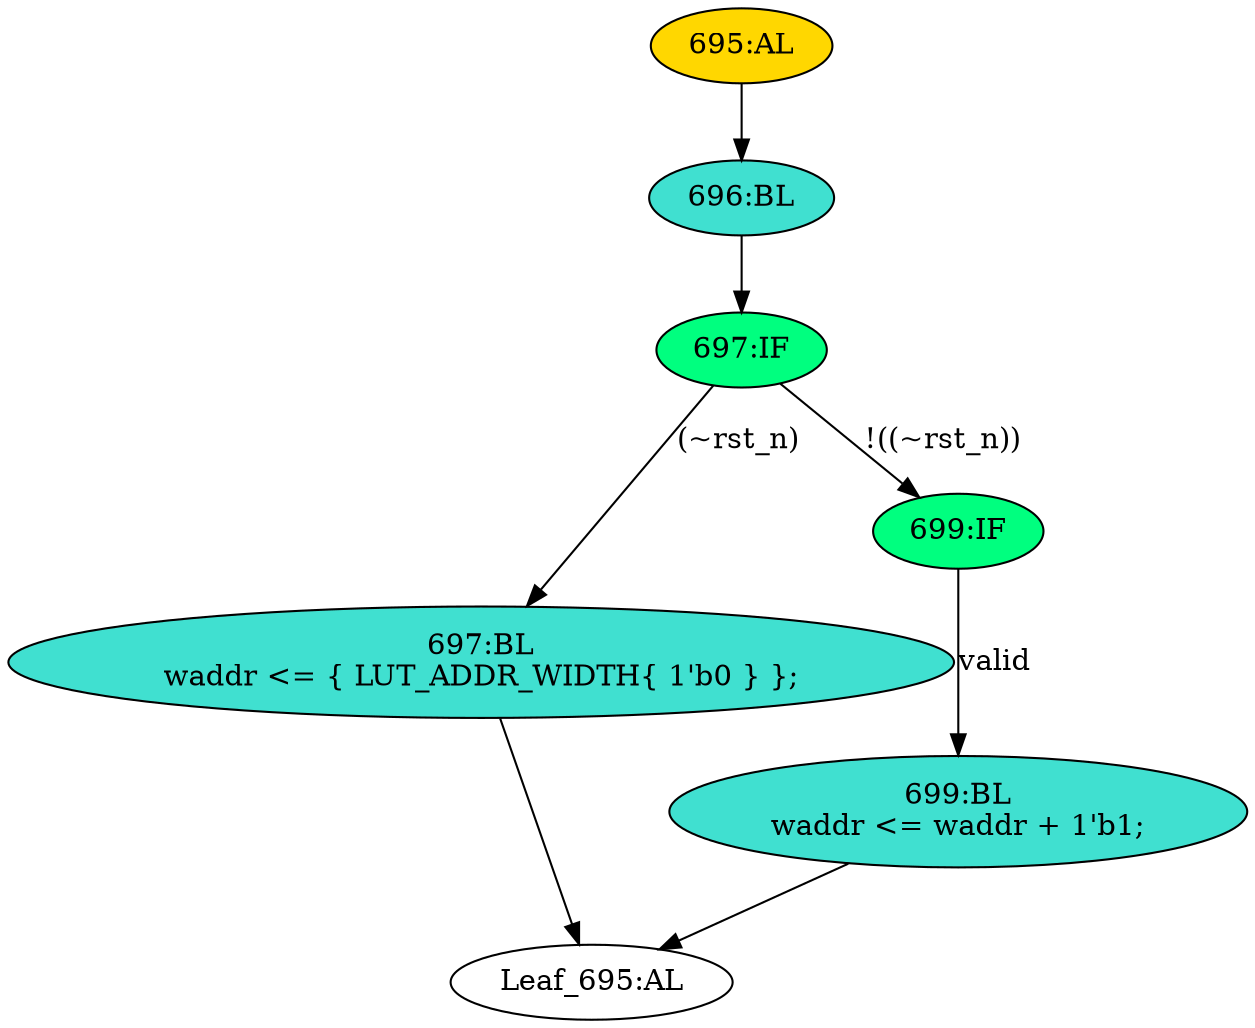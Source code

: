 strict digraph "" {
	node [label="\N"];
	"695:AL"	 [ast="<pyverilog.vparser.ast.Always object at 0x7f90abda41d0>",
		clk_sens=False,
		fillcolor=gold,
		label="695:AL",
		sens="['clk', 'rst_n']",
		statements="[]",
		style=filled,
		typ=Always,
		use_var="['rst_n', 'valid', 'waddr']"];
	"696:BL"	 [ast="<pyverilog.vparser.ast.Block object at 0x7f90abda4450>",
		fillcolor=turquoise,
		label="696:BL",
		statements="[]",
		style=filled,
		typ=Block];
	"695:AL" -> "696:BL"	 [cond="[]",
		lineno=None];
	"697:BL"	 [ast="<pyverilog.vparser.ast.Block object at 0x7f90abda4750>",
		fillcolor=turquoise,
		label="697:BL
waddr <= { LUT_ADDR_WIDTH{ 1'b0 } };",
		statements="[<pyverilog.vparser.ast.NonblockingSubstitution object at 0x7f90abda4790>]",
		style=filled,
		typ=Block];
	"Leaf_695:AL"	 [def_var="['waddr']",
		label="Leaf_695:AL"];
	"697:BL" -> "Leaf_695:AL"	 [cond="[]",
		lineno=None];
	"699:BL"	 [ast="<pyverilog.vparser.ast.Block object at 0x7f90abda43d0>",
		fillcolor=turquoise,
		label="699:BL
waddr <= waddr + 1'b1;",
		statements="[<pyverilog.vparser.ast.NonblockingSubstitution object at 0x7f90abda4990>]",
		style=filled,
		typ=Block];
	"699:BL" -> "Leaf_695:AL"	 [cond="[]",
		lineno=None];
	"697:IF"	 [ast="<pyverilog.vparser.ast.IfStatement object at 0x7f90abda4350>",
		fillcolor=springgreen,
		label="697:IF",
		statements="[]",
		style=filled,
		typ=IfStatement];
	"696:BL" -> "697:IF"	 [cond="[]",
		lineno=None];
	"699:IF"	 [ast="<pyverilog.vparser.ast.IfStatement object at 0x7f90abda4110>",
		fillcolor=springgreen,
		label="699:IF",
		statements="[]",
		style=filled,
		typ=IfStatement];
	"699:IF" -> "699:BL"	 [cond="['valid']",
		label=valid,
		lineno=699];
	"697:IF" -> "697:BL"	 [cond="['rst_n']",
		label="(~rst_n)",
		lineno=697];
	"697:IF" -> "699:IF"	 [cond="['rst_n']",
		label="!((~rst_n))",
		lineno=697];
}
